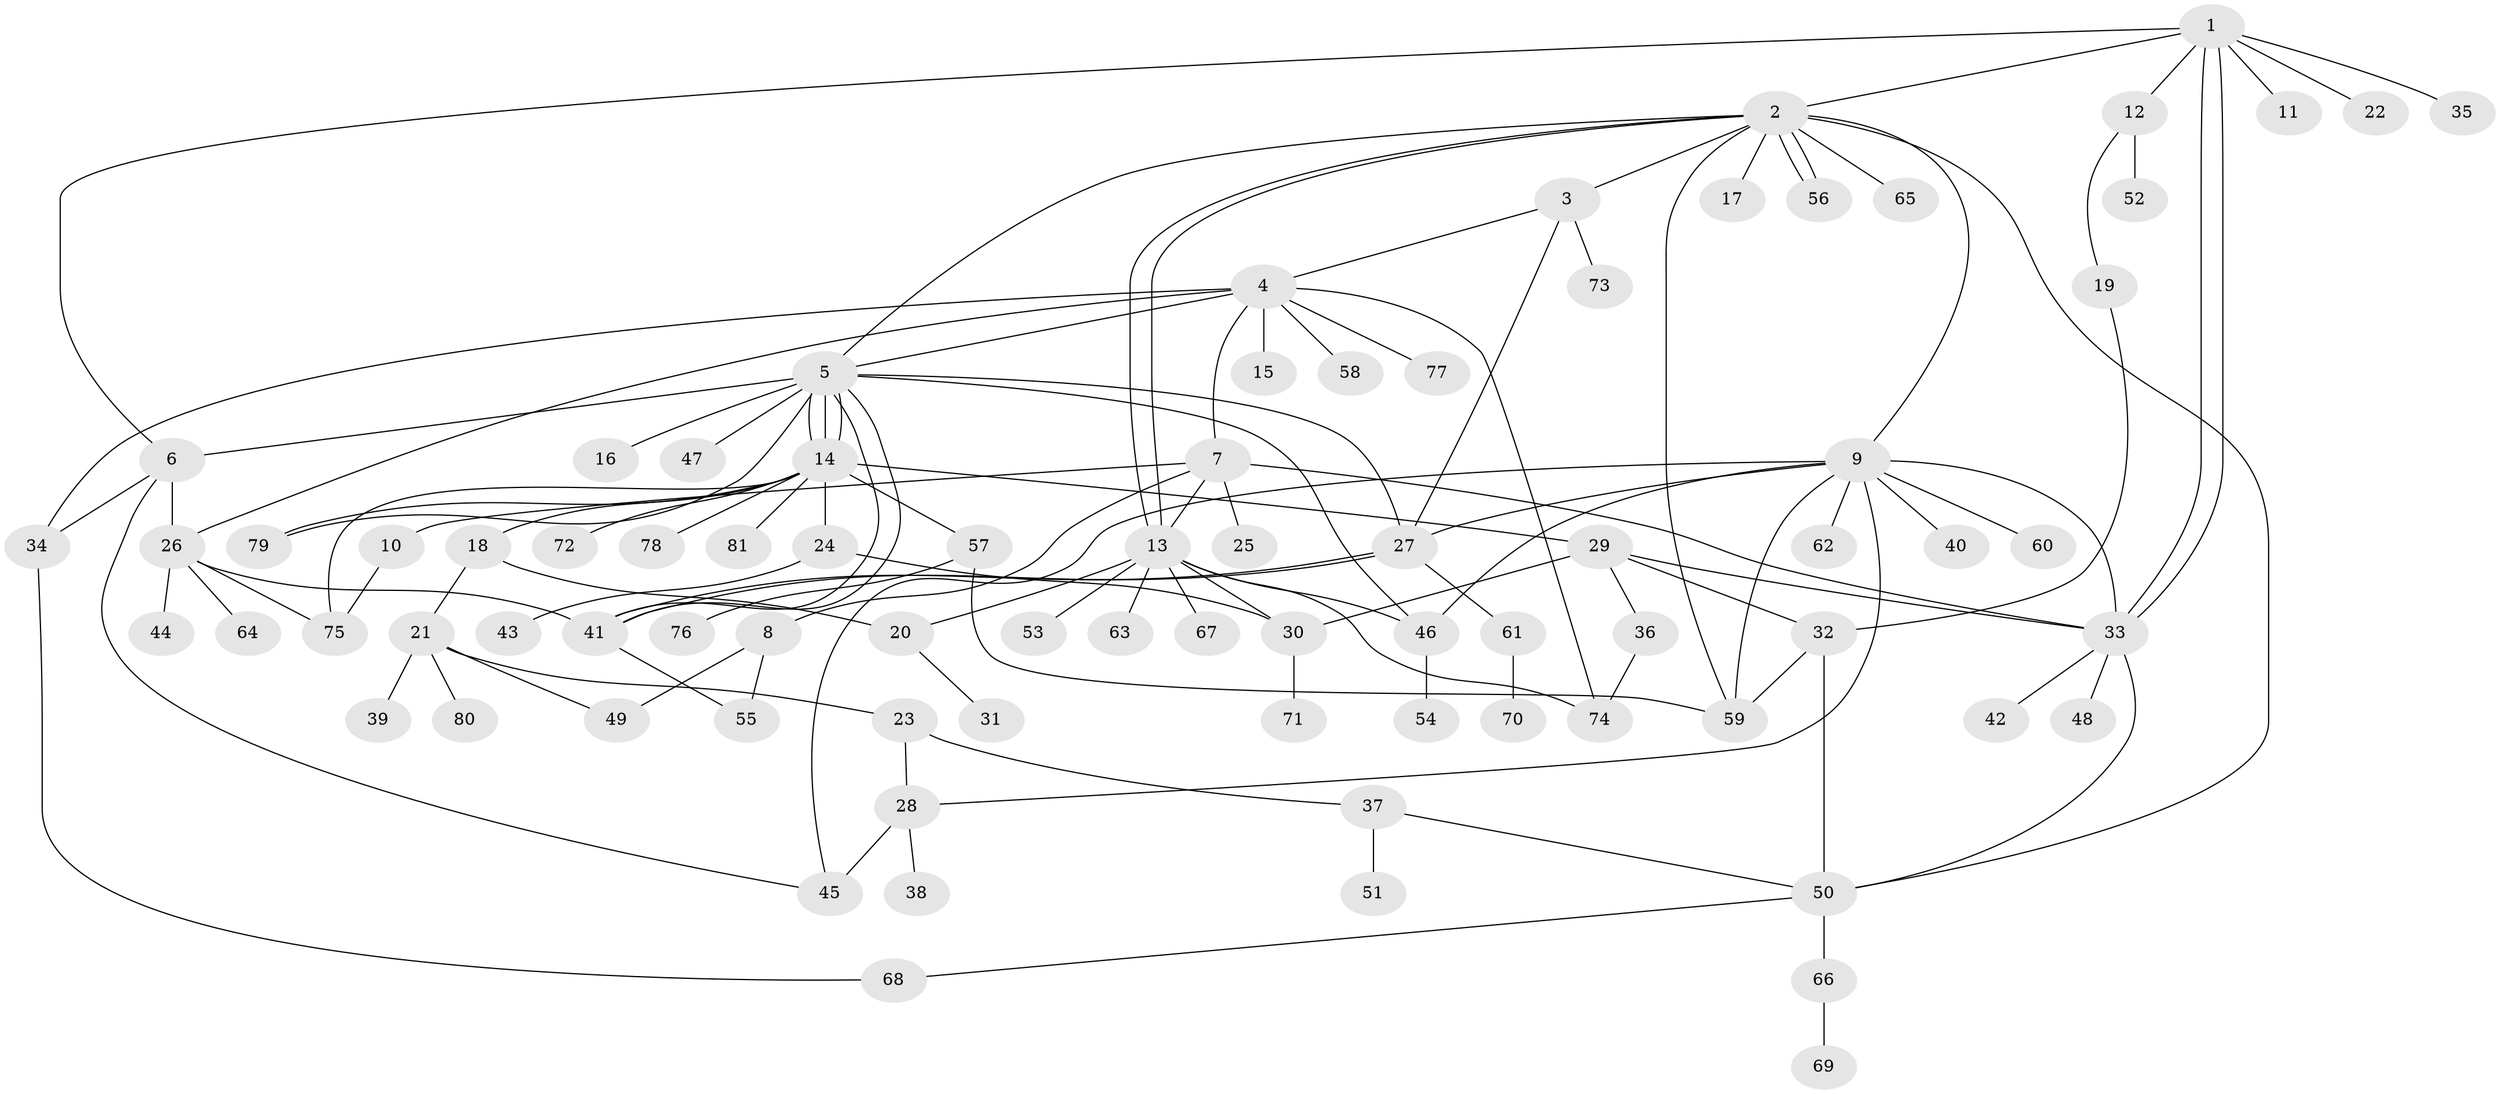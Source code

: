 // coarse degree distribution, {1: 0.75, 3: 0.041666666666666664, 6: 0.041666666666666664, 4: 0.08333333333333333, 15: 0.041666666666666664, 2: 0.041666666666666664}
// Generated by graph-tools (version 1.1) at 2025/51/03/04/25 21:51:31]
// undirected, 81 vertices, 122 edges
graph export_dot {
graph [start="1"]
  node [color=gray90,style=filled];
  1;
  2;
  3;
  4;
  5;
  6;
  7;
  8;
  9;
  10;
  11;
  12;
  13;
  14;
  15;
  16;
  17;
  18;
  19;
  20;
  21;
  22;
  23;
  24;
  25;
  26;
  27;
  28;
  29;
  30;
  31;
  32;
  33;
  34;
  35;
  36;
  37;
  38;
  39;
  40;
  41;
  42;
  43;
  44;
  45;
  46;
  47;
  48;
  49;
  50;
  51;
  52;
  53;
  54;
  55;
  56;
  57;
  58;
  59;
  60;
  61;
  62;
  63;
  64;
  65;
  66;
  67;
  68;
  69;
  70;
  71;
  72;
  73;
  74;
  75;
  76;
  77;
  78;
  79;
  80;
  81;
  1 -- 2;
  1 -- 6;
  1 -- 11;
  1 -- 12;
  1 -- 22;
  1 -- 33;
  1 -- 33;
  1 -- 35;
  2 -- 3;
  2 -- 5;
  2 -- 9;
  2 -- 13;
  2 -- 13;
  2 -- 17;
  2 -- 50;
  2 -- 56;
  2 -- 56;
  2 -- 59;
  2 -- 65;
  3 -- 4;
  3 -- 27;
  3 -- 73;
  4 -- 5;
  4 -- 7;
  4 -- 15;
  4 -- 26;
  4 -- 34;
  4 -- 58;
  4 -- 74;
  4 -- 77;
  5 -- 6;
  5 -- 14;
  5 -- 14;
  5 -- 14;
  5 -- 16;
  5 -- 27;
  5 -- 41;
  5 -- 41;
  5 -- 46;
  5 -- 47;
  5 -- 79;
  6 -- 26;
  6 -- 34;
  6 -- 45;
  7 -- 8;
  7 -- 10;
  7 -- 13;
  7 -- 25;
  7 -- 33;
  8 -- 49;
  8 -- 55;
  9 -- 27;
  9 -- 28;
  9 -- 33;
  9 -- 40;
  9 -- 45;
  9 -- 46;
  9 -- 59;
  9 -- 60;
  9 -- 62;
  10 -- 75;
  12 -- 19;
  12 -- 52;
  13 -- 20;
  13 -- 30;
  13 -- 46;
  13 -- 53;
  13 -- 63;
  13 -- 67;
  13 -- 74;
  14 -- 18;
  14 -- 24;
  14 -- 29;
  14 -- 57;
  14 -- 72;
  14 -- 75;
  14 -- 78;
  14 -- 79;
  14 -- 81;
  18 -- 20;
  18 -- 21;
  19 -- 32;
  20 -- 31;
  21 -- 23;
  21 -- 39;
  21 -- 49;
  21 -- 80;
  23 -- 28;
  23 -- 37;
  24 -- 30;
  24 -- 43;
  26 -- 41;
  26 -- 44;
  26 -- 64;
  26 -- 75;
  27 -- 41;
  27 -- 41;
  27 -- 61;
  28 -- 38;
  28 -- 45;
  29 -- 30;
  29 -- 32;
  29 -- 33;
  29 -- 36;
  30 -- 71;
  32 -- 50;
  32 -- 59;
  33 -- 42;
  33 -- 48;
  33 -- 50;
  34 -- 68;
  36 -- 74;
  37 -- 50;
  37 -- 51;
  41 -- 55;
  46 -- 54;
  50 -- 66;
  50 -- 68;
  57 -- 59;
  57 -- 76;
  61 -- 70;
  66 -- 69;
}

